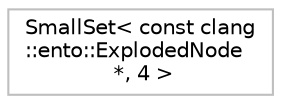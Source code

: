 digraph "Graphical Class Hierarchy"
{
 // LATEX_PDF_SIZE
  bgcolor="transparent";
  edge [fontname="Helvetica",fontsize="10",labelfontname="Helvetica",labelfontsize="10"];
  node [fontname="Helvetica",fontsize="10",shape=record];
  rankdir="LR";
  Node0 [label="SmallSet\< const clang\l::ento::ExplodedNode\l *, 4 \>",height=0.2,width=0.4,color="grey75",tooltip=" "];
}

